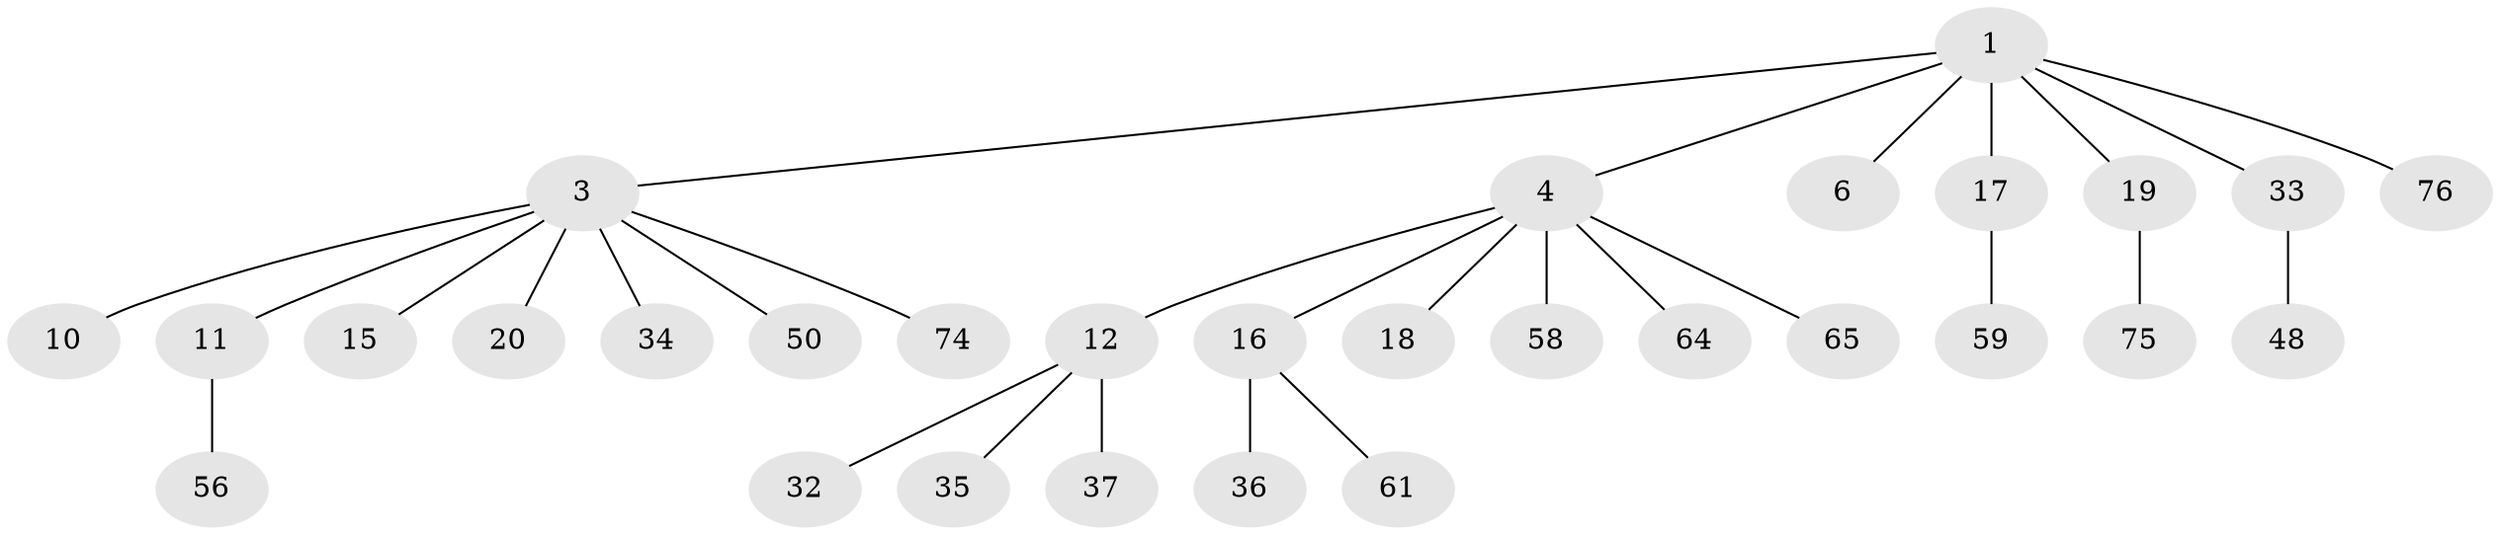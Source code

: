 // original degree distribution, {5: 0.05194805194805195, 6: 0.03896103896103896, 3: 0.12987012987012986, 1: 0.5454545454545454, 2: 0.19480519480519481, 4: 0.03896103896103896}
// Generated by graph-tools (version 1.1) at 2025/19/03/04/25 18:19:08]
// undirected, 30 vertices, 29 edges
graph export_dot {
graph [start="1"]
  node [color=gray90,style=filled];
  1 [super="+2+40+5+47"];
  3 [super="+43+7"];
  4 [super="+8"];
  6;
  10 [super="+69"];
  11 [super="+31"];
  12 [super="+14+66"];
  15;
  16 [super="+27"];
  17 [super="+25+55+51+52+26"];
  18 [super="+44+39+38"];
  19 [super="+53+24"];
  20 [super="+49+54"];
  32;
  33 [super="+62"];
  34;
  35;
  36 [super="+72"];
  37;
  48;
  50;
  56;
  58;
  59 [super="+63"];
  61;
  64;
  65;
  74;
  75;
  76;
  1 -- 17;
  1 -- 33;
  1 -- 3;
  1 -- 4;
  1 -- 6;
  1 -- 19;
  1 -- 76;
  3 -- 10;
  3 -- 20;
  3 -- 74;
  3 -- 34;
  3 -- 50;
  3 -- 11;
  3 -- 15;
  4 -- 16;
  4 -- 58;
  4 -- 64;
  4 -- 65;
  4 -- 18;
  4 -- 12;
  11 -- 56;
  12 -- 35;
  12 -- 32;
  12 -- 37;
  16 -- 36;
  16 -- 61;
  17 -- 59;
  19 -- 75;
  33 -- 48;
}
